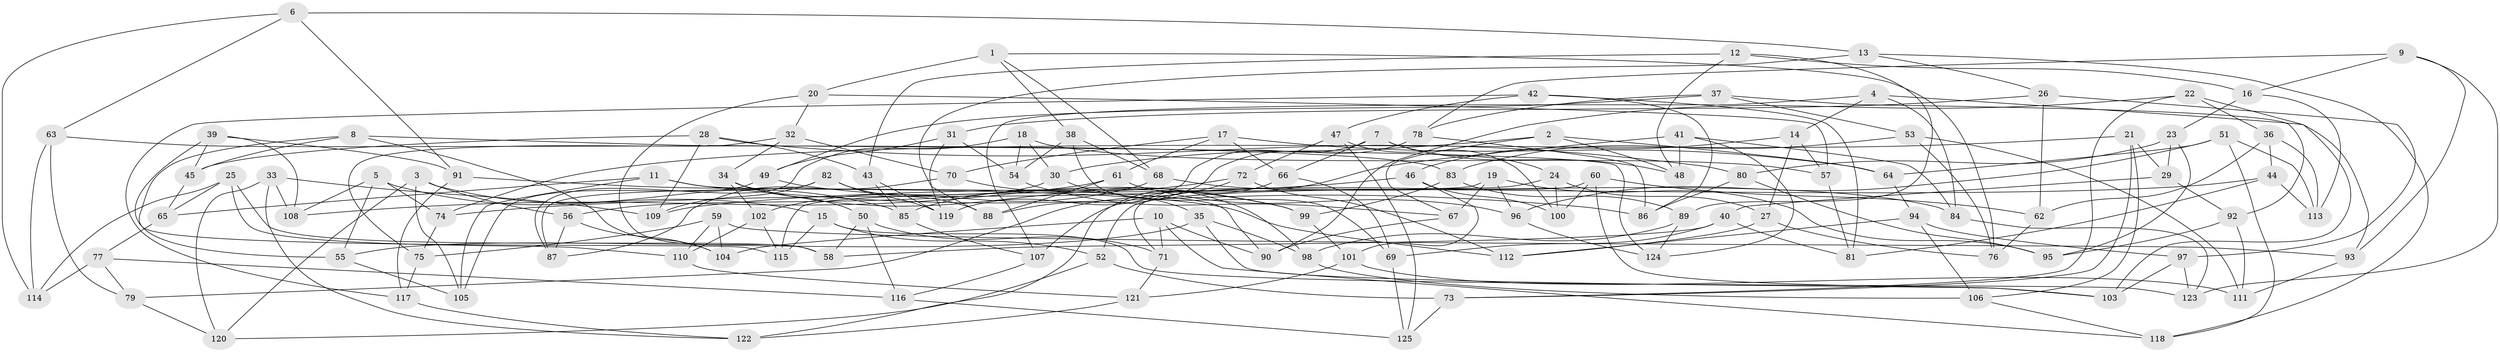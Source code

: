 // Generated by graph-tools (version 1.1) at 2025/57/03/09/25 04:57:56]
// undirected, 125 vertices, 250 edges
graph export_dot {
graph [start="1"]
  node [color=gray90,style=filled];
  1;
  2;
  3;
  4;
  5;
  6;
  7;
  8;
  9;
  10;
  11;
  12;
  13;
  14;
  15;
  16;
  17;
  18;
  19;
  20;
  21;
  22;
  23;
  24;
  25;
  26;
  27;
  28;
  29;
  30;
  31;
  32;
  33;
  34;
  35;
  36;
  37;
  38;
  39;
  40;
  41;
  42;
  43;
  44;
  45;
  46;
  47;
  48;
  49;
  50;
  51;
  52;
  53;
  54;
  55;
  56;
  57;
  58;
  59;
  60;
  61;
  62;
  63;
  64;
  65;
  66;
  67;
  68;
  69;
  70;
  71;
  72;
  73;
  74;
  75;
  76;
  77;
  78;
  79;
  80;
  81;
  82;
  83;
  84;
  85;
  86;
  87;
  88;
  89;
  90;
  91;
  92;
  93;
  94;
  95;
  96;
  97;
  98;
  99;
  100;
  101;
  102;
  103;
  104;
  105;
  106;
  107;
  108;
  109;
  110;
  111;
  112;
  113;
  114;
  115;
  116;
  117;
  118;
  119;
  120;
  121;
  122;
  123;
  124;
  125;
  1 -- 76;
  1 -- 20;
  1 -- 68;
  1 -- 38;
  2 -- 64;
  2 -- 67;
  2 -- 48;
  2 -- 30;
  3 -- 120;
  3 -- 56;
  3 -- 85;
  3 -- 105;
  4 -- 93;
  4 -- 14;
  4 -- 84;
  4 -- 107;
  5 -- 55;
  5 -- 108;
  5 -- 15;
  5 -- 74;
  6 -- 13;
  6 -- 114;
  6 -- 91;
  6 -- 63;
  7 -- 66;
  7 -- 48;
  7 -- 24;
  7 -- 119;
  8 -- 55;
  8 -- 124;
  8 -- 45;
  8 -- 104;
  9 -- 93;
  9 -- 123;
  9 -- 16;
  9 -- 78;
  10 -- 104;
  10 -- 90;
  10 -- 118;
  10 -- 71;
  11 -- 90;
  11 -- 105;
  11 -- 86;
  11 -- 65;
  12 -- 16;
  12 -- 48;
  12 -- 43;
  12 -- 89;
  13 -- 118;
  13 -- 88;
  13 -- 26;
  14 -- 27;
  14 -- 57;
  14 -- 46;
  15 -- 52;
  15 -- 115;
  15 -- 123;
  16 -- 113;
  16 -- 23;
  17 -- 64;
  17 -- 61;
  17 -- 66;
  17 -- 70;
  18 -- 30;
  18 -- 54;
  18 -- 87;
  18 -- 57;
  19 -- 95;
  19 -- 115;
  19 -- 67;
  19 -- 96;
  20 -- 57;
  20 -- 58;
  20 -- 32;
  21 -- 74;
  21 -- 73;
  21 -- 29;
  21 -- 106;
  22 -- 73;
  22 -- 90;
  22 -- 36;
  22 -- 103;
  23 -- 29;
  23 -- 80;
  23 -- 95;
  24 -- 100;
  24 -- 52;
  24 -- 27;
  25 -- 114;
  25 -- 110;
  25 -- 58;
  25 -- 65;
  26 -- 62;
  26 -- 31;
  26 -- 97;
  27 -- 112;
  27 -- 76;
  28 -- 45;
  28 -- 43;
  28 -- 109;
  28 -- 80;
  29 -- 92;
  29 -- 40;
  30 -- 35;
  30 -- 56;
  31 -- 119;
  31 -- 54;
  31 -- 49;
  32 -- 75;
  32 -- 70;
  32 -- 34;
  33 -- 120;
  33 -- 108;
  33 -- 122;
  33 -- 109;
  34 -- 99;
  34 -- 102;
  34 -- 50;
  35 -- 98;
  35 -- 103;
  35 -- 55;
  36 -- 44;
  36 -- 62;
  36 -- 113;
  37 -- 92;
  37 -- 49;
  37 -- 78;
  37 -- 53;
  38 -- 68;
  38 -- 69;
  38 -- 54;
  39 -- 108;
  39 -- 115;
  39 -- 45;
  39 -- 91;
  40 -- 69;
  40 -- 81;
  40 -- 58;
  41 -- 107;
  41 -- 124;
  41 -- 84;
  41 -- 48;
  42 -- 81;
  42 -- 117;
  42 -- 47;
  42 -- 86;
  43 -- 119;
  43 -- 85;
  44 -- 109;
  44 -- 113;
  44 -- 81;
  45 -- 65;
  46 -- 101;
  46 -- 74;
  46 -- 100;
  47 -- 125;
  47 -- 100;
  47 -- 72;
  49 -- 105;
  49 -- 99;
  50 -- 71;
  50 -- 58;
  50 -- 116;
  51 -- 118;
  51 -- 113;
  51 -- 96;
  51 -- 64;
  52 -- 73;
  52 -- 120;
  53 -- 111;
  53 -- 76;
  53 -- 83;
  54 -- 67;
  55 -- 105;
  56 -- 104;
  56 -- 87;
  57 -- 81;
  59 -- 104;
  59 -- 93;
  59 -- 75;
  59 -- 110;
  60 -- 103;
  60 -- 71;
  60 -- 62;
  60 -- 100;
  61 -- 88;
  61 -- 96;
  61 -- 108;
  62 -- 76;
  63 -- 79;
  63 -- 114;
  63 -- 83;
  64 -- 94;
  65 -- 77;
  66 -- 69;
  66 -- 122;
  67 -- 90;
  68 -- 102;
  68 -- 84;
  69 -- 125;
  70 -- 98;
  70 -- 87;
  71 -- 121;
  72 -- 112;
  72 -- 79;
  72 -- 85;
  73 -- 125;
  74 -- 75;
  75 -- 117;
  77 -- 114;
  77 -- 79;
  77 -- 116;
  78 -- 88;
  78 -- 86;
  79 -- 120;
  80 -- 95;
  80 -- 86;
  82 -- 88;
  82 -- 109;
  82 -- 119;
  82 -- 87;
  83 -- 89;
  83 -- 99;
  84 -- 123;
  85 -- 107;
  89 -- 98;
  89 -- 124;
  91 -- 112;
  91 -- 117;
  92 -- 111;
  92 -- 95;
  93 -- 111;
  94 -- 112;
  94 -- 97;
  94 -- 106;
  96 -- 124;
  97 -- 123;
  97 -- 103;
  98 -- 106;
  99 -- 101;
  101 -- 121;
  101 -- 111;
  102 -- 115;
  102 -- 110;
  106 -- 118;
  107 -- 116;
  110 -- 121;
  116 -- 125;
  117 -- 122;
  121 -- 122;
}
